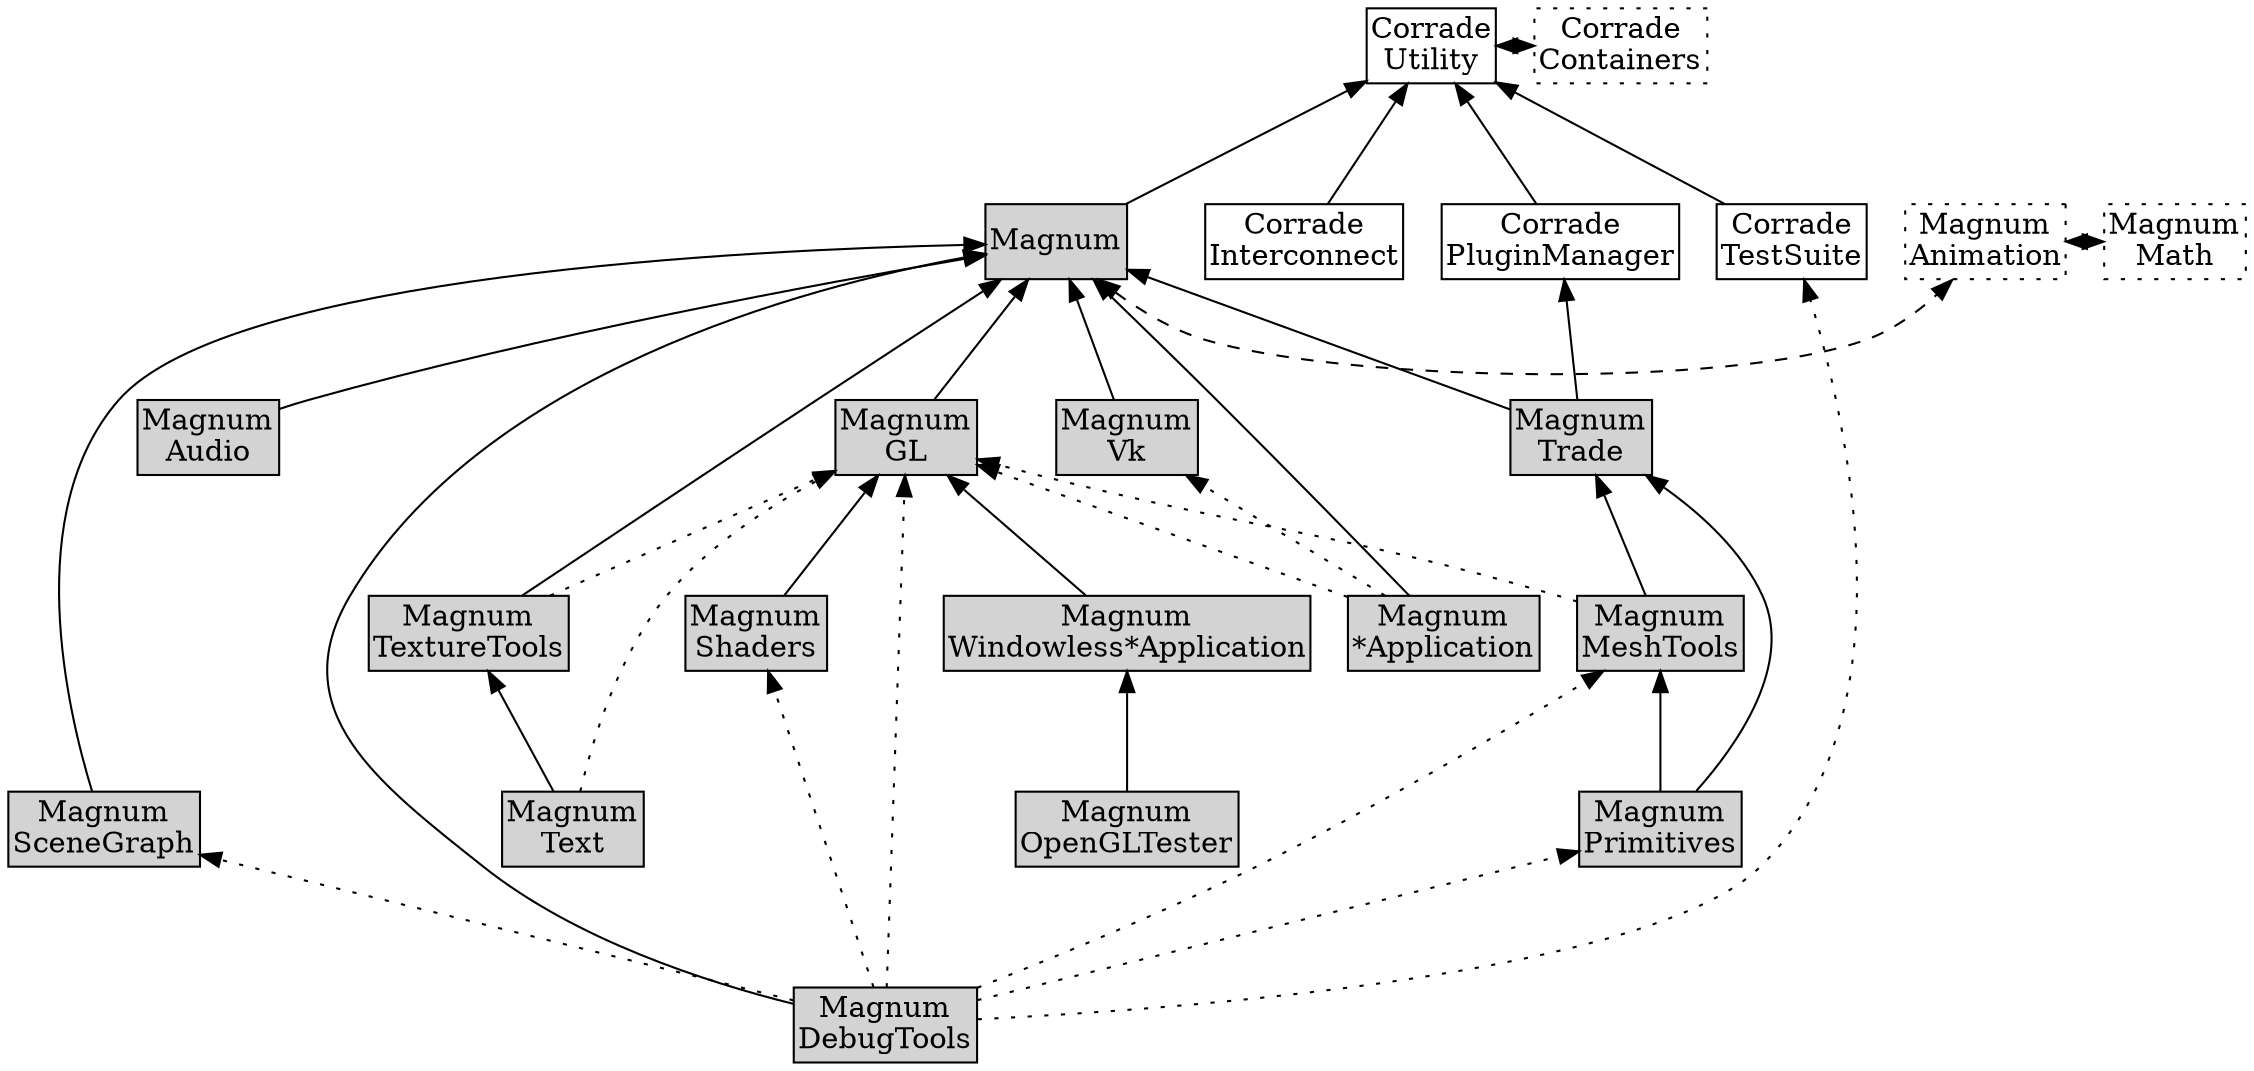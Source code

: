 /*
    This file is part of Magnum.

    Copyright © 2010, 2011, 2012, 2013, 2014, 2015, 2016, 2017, 2018, 2019,
                2020 Vladimír Vondruš <mosra@centrum.cz>

    Permission is hereby granted, free of charge, to any person obtaining a
    copy of this software and associated documentation files (the "Software"),
    to deal in the Software without restriction, including without limitation
    the rights to use, copy, modify, merge, publish, distribute, sublicense,
    and/or sell copies of the Software, and to permit persons to whom the
    Software is furnished to do so, subject to the following conditions:

    The above copyright notice and this permission notice shall be included
    in all copies or substantial portions of the Software.

    THE SOFTWARE IS PROVIDED "AS IS", WITHOUT WARRANTY OF ANY KIND, EXPRESS OR
    IMPLIED, INCLUDING BUT NOT LIMITED TO THE WARRANTIES OF MERCHANTABILITY,
    FITNESS FOR A PARTICULAR PURPOSE AND NONINFRINGEMENT. IN NO EVENT SHALL
    THE AUTHORS OR COPYRIGHT HOLDERS BE LIABLE FOR ANY CLAIM, DAMAGES OR OTHER
    LIABILITY, WHETHER IN AN ACTION OF CONTRACT, TORT OR OTHERWISE, ARISING
    FROM, OUT OF OR IN CONNECTION WITH THE SOFTWARE OR THE USE OR OTHER
    DEALINGS IN THE SOFTWARE.
*/

digraph "Magnum library dependency order" {
    rankdir=BT
    ranksep=0.8
    node [style=filled shape=rect margin="0.03,0.03"]

    CorradeUtility [style=solid label="Corrade\nUtility" class="m-primary"]
    CorradeContainers [style=solid label="Corrade\nContainers" class="m-primary" style=dotted]
    CorradePluginManager [style=solid label="Corrade\nPluginManager" class="m-info"]
    CorradeInterconnect [style=solid label="Corrade\nInterconnect" class="m-info"]
    CorradeTestSuite [style=solid label="Corrade\nTestSuite" class="m-info"]

    Magnum [class="m-primary"]
    MagnumAnimation [label="Magnum\nAnimation" class="m-primary" style=dotted]
    MagnumAudio [label="Magnum\nAudio" class="m-info"]
    MagnumDebugTools [label="Magnum\nDebugTools" class="m-info"]
    MagnumGL [label="Magnum\nGL" class="m-info"]
    MagnumMath [label="Magnum\nMath" class="m-primary" style=dotted]
    MagnumMeshTools [label="Magnum\nMeshTools" class="m-info"]
    MagnumOpenGLTester [label="Magnum\nOpenGLTester" class="m-info"]
    MagnumPrimitives [label="Magnum\nPrimitives" class="m-info"]
    MagnumSceneGraph [label="Magnum\nSceneGraph" class="m-info"]
    MagnumShaders [label="Magnum\nShaders" class="m-info"]
    MagnumText [label="Magnum\nText" class="m-info"]
    MagnumTextureTools [label="Magnum\nTextureTools" class="m-info"]
    MagnumTrade [label="Magnum\nTrade" class="m-info"]
    MagnumVk [label="Magnum\nVk" class="m-info"]

    MagnumApplication [label="Magnum\n*Application" class="m-info"]
    MagnumWindowlessApplication [label="Magnum\nWindowless*Application" class="m-info"]

    CorradeUtility -> CorradeContainers [dir=both style=dashed class="m-primary"]
    {rank=same CorradeUtility CorradeContainers}
    CorradePluginManager -> CorradeUtility [class="m-info"]
    CorradeInterconnect -> CorradeUtility [class="m-info"]
    CorradeTestSuite -> CorradeUtility [class="m-info"]

    {rank=same Magnum -> MagnumAnimation -> MagnumMath [dir=both style=dashed]}
    Magnum -> CorradeUtility

    MagnumAudio -> Magnum

    MagnumDebugTools -> CorradeTestSuite [style=dotted]
    MagnumDebugTools -> Magnum
    MagnumDebugTools -> MagnumGL [style=dotted]
    MagnumDebugTools -> MagnumMeshTools [style=dotted]
    MagnumDebugTools -> MagnumPrimitives [style=dotted]
    MagnumDebugTools -> MagnumShaders [style=dotted]
    MagnumDebugTools -> MagnumSceneGraph [style=dotted]

    MagnumGL -> Magnum

    MagnumMeshTools -> MagnumTrade
    MagnumMeshTools -> MagnumGL [style=dotted]

    MagnumOpenGLTester -> MagnumWindowlessApplication

    MagnumPrimitives -> MagnumMeshTools
    MagnumPrimitives -> MagnumTrade

    MagnumSceneGraph -> Magnum

    MagnumShaders -> MagnumGL

    MagnumText -> MagnumTextureTools
    MagnumText -> MagnumGL [style=dotted]

    MagnumTextureTools -> Magnum
    MagnumTextureTools -> MagnumGL [style=dotted]

    MagnumTrade -> Magnum
    MagnumTrade -> CorradePluginManager

    MagnumVk -> Magnum

    MagnumApplication -> Magnum
    MagnumApplication -> MagnumGL [style=dotted]
    MagnumApplication -> MagnumVk [style=dotted]

    MagnumWindowlessApplication -> MagnumGL
}
